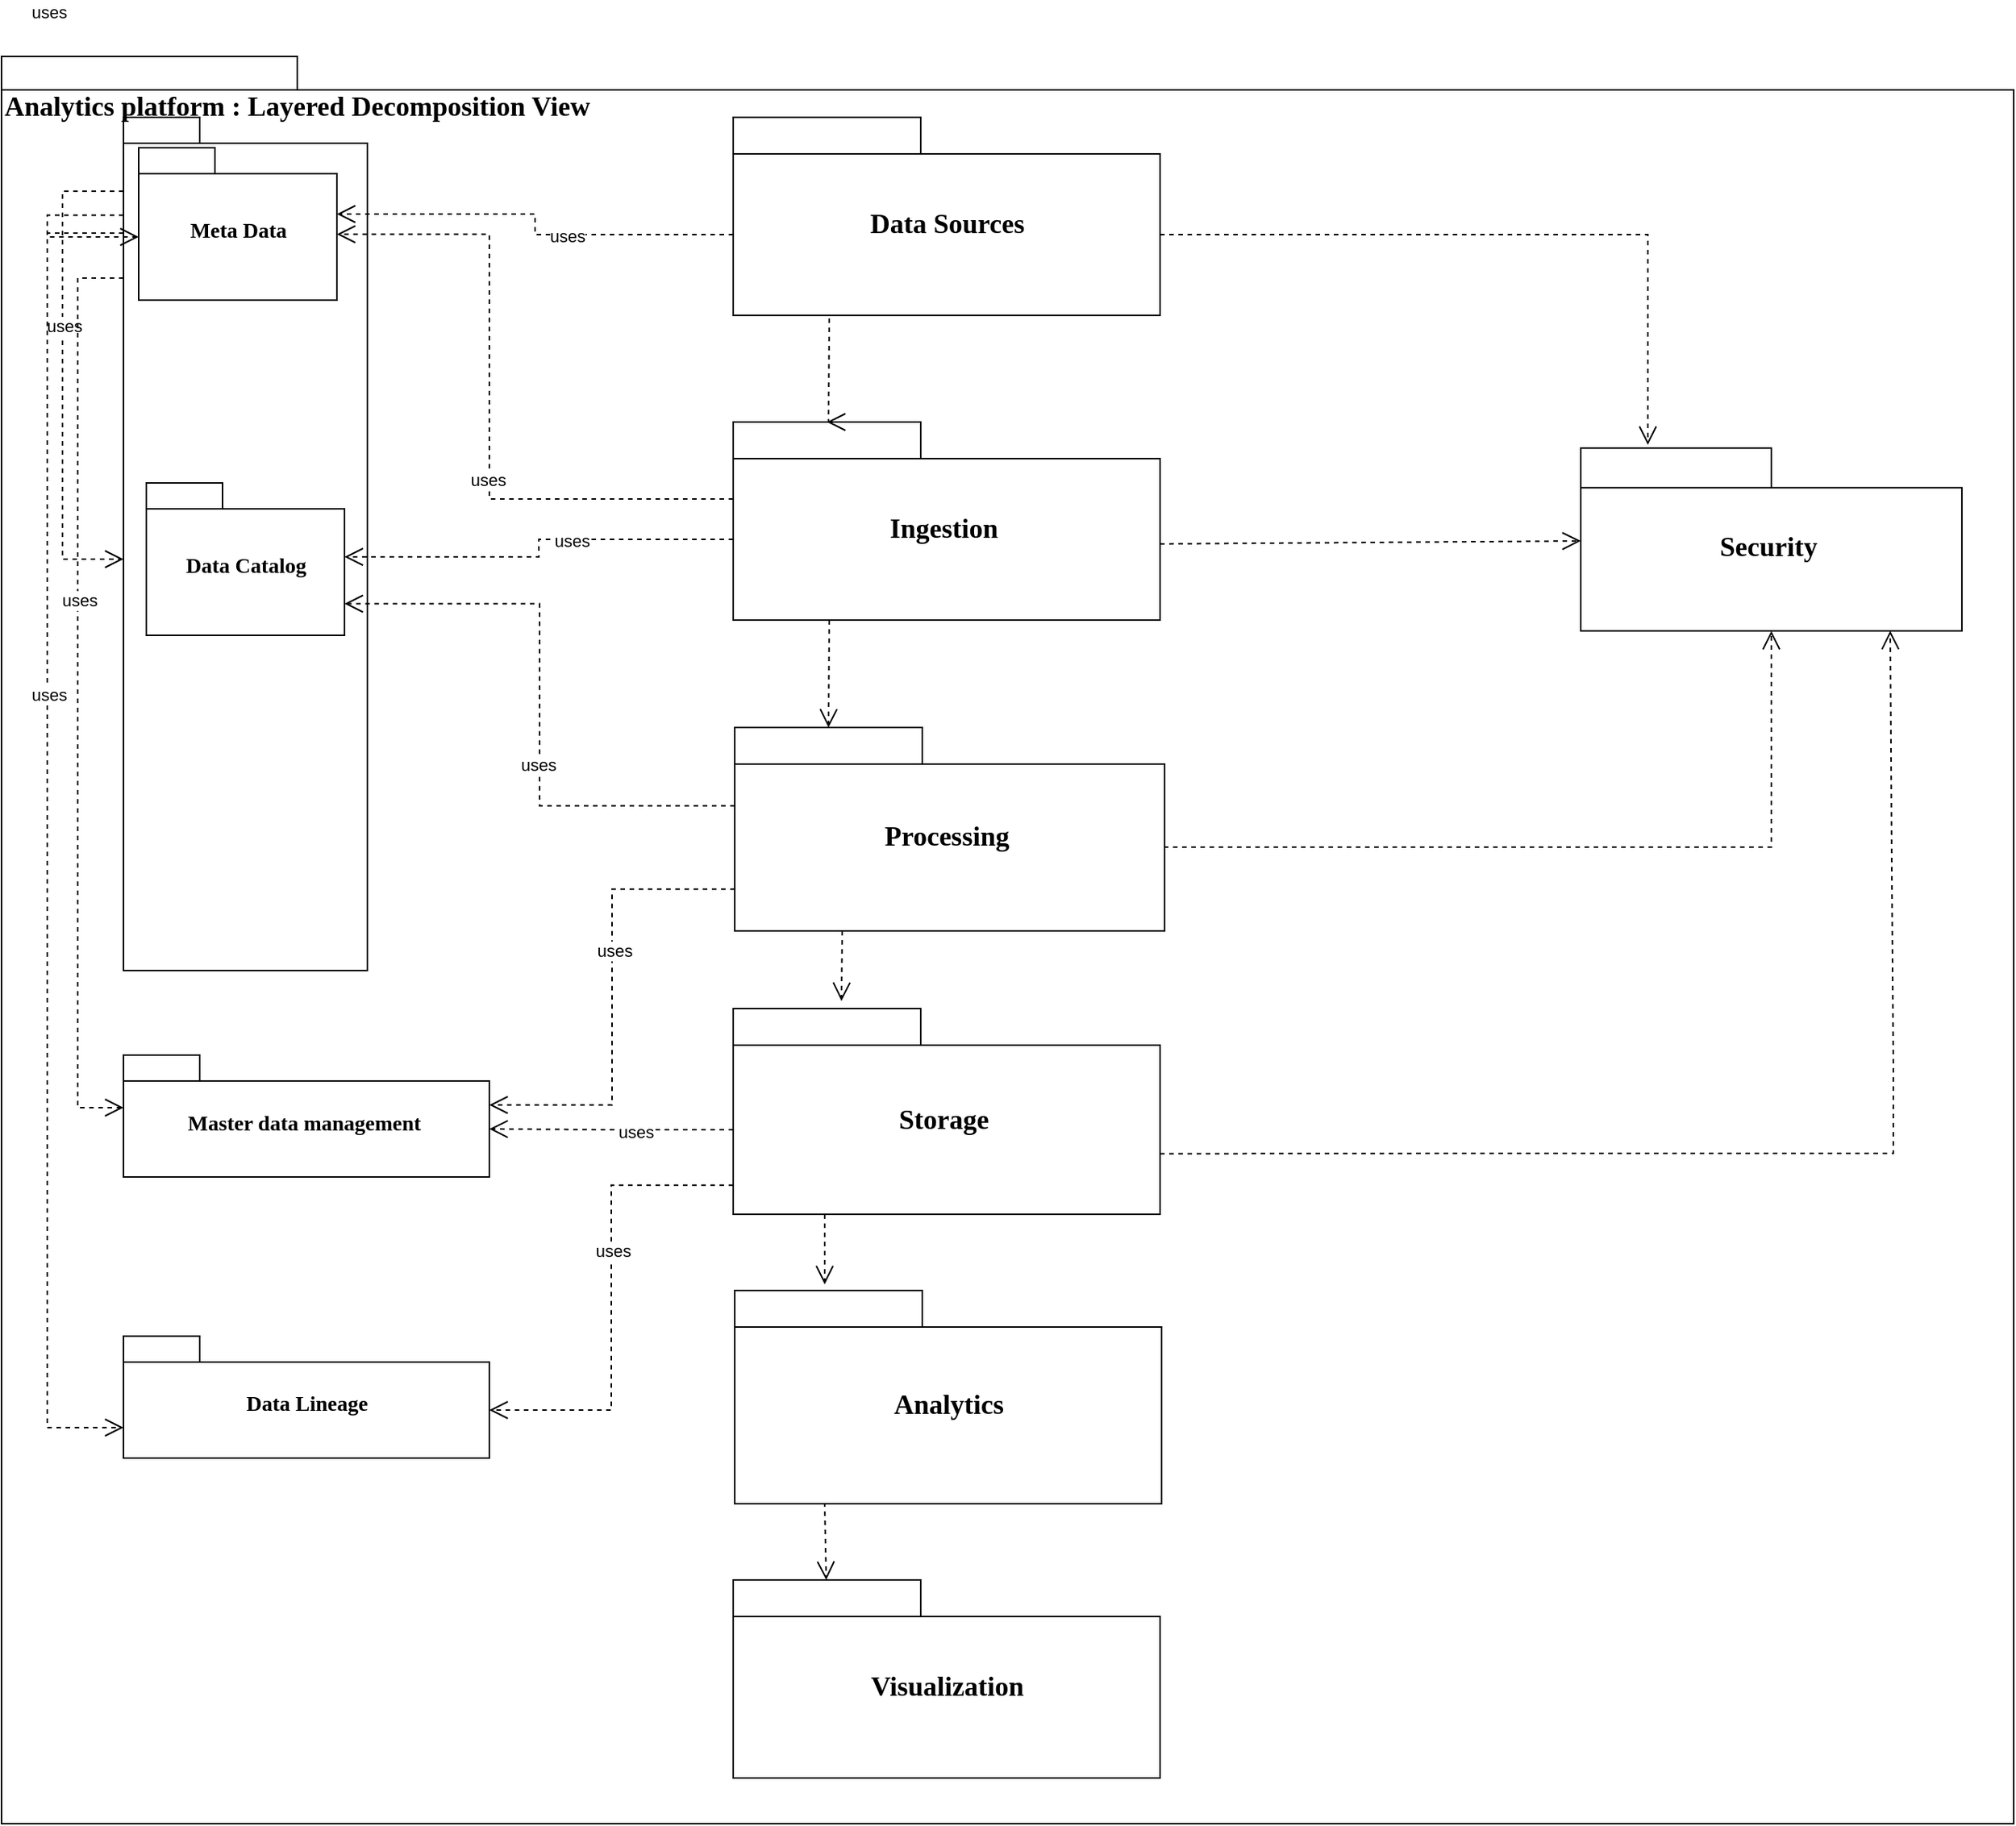 <mxfile version="21.5.0" type="github">
  <diagram name="Page-1" id="b5b7bab2-c9e2-2cf4-8b2a-24fd1a2a6d21">
    <mxGraphModel dx="1395" dy="630" grid="1" gridSize="10" guides="1" tooltips="1" connect="1" arrows="1" fold="1" page="1" pageScale="1" pageWidth="827" pageHeight="1169" background="none" math="0" shadow="0">
      <root>
        <mxCell id="0" />
        <mxCell id="1" parent="0" />
        <mxCell id="Ktcjv_wAiEfrh3ks5oHo-13" value="" style="group" vertex="1" connectable="0" parent="1">
          <mxGeometry x="280" y="80" width="160" height="560" as="geometry" />
        </mxCell>
        <mxCell id="Ktcjv_wAiEfrh3ks5oHo-14" value="&lt;font style=&quot;font-size: 14px;&quot;&gt;Data Governance&lt;/font&gt;" style="shape=folder;fontStyle=1;spacingTop=10;tabWidth=50;tabHeight=17;tabPosition=left;html=1;rounded=0;shadow=0;comic=0;labelBackgroundColor=none;strokeWidth=1;fontFamily=Verdana;fontSize=10;align=center;" vertex="1" parent="Ktcjv_wAiEfrh3ks5oHo-13">
          <mxGeometry width="160" height="560" as="geometry" />
        </mxCell>
        <mxCell id="6e0c8c40b5770093-6" value="" style="group" parent="1" vertex="1" connectable="0">
          <mxGeometry x="290" y="100" width="130" height="100" as="geometry" />
        </mxCell>
        <mxCell id="6e0c8c40b5770093-4" value="&lt;font style=&quot;font-size: 14px;&quot;&gt;Meta Data&lt;/font&gt;" style="shape=folder;fontStyle=1;spacingTop=10;tabWidth=50;tabHeight=17;tabPosition=left;html=1;rounded=0;shadow=0;comic=0;labelBackgroundColor=none;strokeWidth=1;fontFamily=Verdana;fontSize=10;align=center;" parent="6e0c8c40b5770093-6" vertex="1">
          <mxGeometry width="130" height="100" as="geometry" />
        </mxCell>
        <mxCell id="6e0c8c40b5770093-7" value="" style="group" parent="1" vertex="1" connectable="0">
          <mxGeometry x="295" y="320" width="130" height="100" as="geometry" />
        </mxCell>
        <mxCell id="6e0c8c40b5770093-8" value="&lt;font style=&quot;font-size: 14px;&quot;&gt;Data Catalog&lt;/font&gt;" style="shape=folder;fontStyle=1;spacingTop=10;tabWidth=50;tabHeight=17;tabPosition=left;html=1;rounded=0;shadow=0;comic=0;labelBackgroundColor=none;strokeWidth=1;fontFamily=Verdana;fontSize=10;align=center;" parent="6e0c8c40b5770093-7" vertex="1">
          <mxGeometry width="130" height="100" as="geometry" />
        </mxCell>
        <mxCell id="6e0c8c40b5770093-18" value="" style="group" parent="1" vertex="1" connectable="0">
          <mxGeometry x="680" y="80" width="280" height="130" as="geometry" />
        </mxCell>
        <mxCell id="6e0c8c40b5770093-11" value="&lt;font style=&quot;font-size: 18px;&quot;&gt;Data Sources&lt;/font&gt;" style="shape=folder;fontStyle=1;spacingTop=10;tabWidth=123;tabHeight=24;tabPosition=left;html=1;rounded=0;shadow=0;comic=0;labelBackgroundColor=none;strokeWidth=1;fontFamily=Verdana;fontSize=10;align=center;" parent="6e0c8c40b5770093-18" vertex="1">
          <mxGeometry width="280" height="130" as="geometry" />
        </mxCell>
        <mxCell id="6e0c8c40b5770093-19" value="" style="group" parent="1" vertex="1" connectable="0">
          <mxGeometry x="680" y="280" width="280" height="130" as="geometry" />
        </mxCell>
        <mxCell id="6e0c8c40b5770093-20" value="&lt;font style=&quot;font-size: 18px;&quot;&gt;Ingestion&amp;nbsp;&lt;/font&gt;" style="shape=folder;fontStyle=1;spacingTop=10;tabWidth=123;tabHeight=24;tabPosition=left;html=1;rounded=0;shadow=0;comic=0;labelBackgroundColor=none;strokeWidth=1;fontFamily=Verdana;fontSize=10;align=center;" parent="6e0c8c40b5770093-19" vertex="1">
          <mxGeometry width="280" height="130" as="geometry" />
        </mxCell>
        <mxCell id="6e0c8c40b5770093-30" value="" style="group" parent="1" vertex="1" connectable="0">
          <mxGeometry x="1236" y="343" width="250" height="120" as="geometry" />
        </mxCell>
        <mxCell id="6e0c8c40b5770093-24" value="" style="group" parent="6e0c8c40b5770093-30" vertex="1" connectable="0">
          <mxGeometry y="-45.843" width="250" height="120" as="geometry" />
        </mxCell>
        <mxCell id="6e0c8c40b5770093-25" value="&lt;font style=&quot;font-size: 18px;&quot;&gt;Security&amp;nbsp;&lt;/font&gt;" style="shape=folder;fontStyle=1;spacingTop=10;tabWidth=125;tabHeight=26;tabPosition=left;html=1;rounded=0;shadow=0;comic=0;labelBackgroundColor=none;strokeWidth=1;fontFamily=Verdana;fontSize=10;align=center;" parent="6e0c8c40b5770093-24" vertex="1">
          <mxGeometry width="250" height="120" as="geometry" />
        </mxCell>
        <mxCell id="6e0c8c40b5770093-67" style="edgeStyle=none;rounded=0;html=1;dashed=1;labelBackgroundColor=none;startFill=0;endArrow=open;endFill=0;endSize=10;fontFamily=Verdana;fontSize=10;exitX=0.25;exitY=1;exitDx=0;exitDy=0;exitPerimeter=0;" parent="1" source="6e0c8c40b5770093-33" edge="1">
          <mxGeometry relative="1" as="geometry">
            <mxPoint x="751" y="660" as="targetPoint" />
          </mxGeometry>
        </mxCell>
        <mxCell id="6e0c8c40b5770093-71" style="edgeStyle=elbowEdgeStyle;rounded=0;html=1;dashed=1;labelBackgroundColor=none;startFill=0;endArrow=open;endFill=0;endSize=10;fontFamily=Verdana;fontSize=10;elbow=vertical;exitX=0.991;exitY=0.468;exitDx=0;exitDy=0;exitPerimeter=0;" parent="1" source="6e0c8c40b5770093-33" target="6e0c8c40b5770093-25" edge="1">
          <mxGeometry relative="1" as="geometry">
            <Array as="points">
              <mxPoint x="940" y="559" />
            </Array>
          </mxGeometry>
        </mxCell>
        <mxCell id="6e0c8c40b5770093-33" value="&lt;font style=&quot;font-size: 18px;&quot;&gt;Processing&amp;nbsp;&lt;/font&gt;" style="shape=folder;fontStyle=1;spacingTop=10;tabWidth=123;tabHeight=24;tabPosition=left;html=1;rounded=0;shadow=0;comic=0;labelBackgroundColor=none;strokeColor=#000000;strokeWidth=1;fillColor=#ffffff;fontFamily=Verdana;fontSize=10;fontColor=#000000;align=center;" parent="1" vertex="1">
          <mxGeometry x="681" y="480.5" width="282" height="133.5" as="geometry" />
        </mxCell>
        <mxCell id="6e0c8c40b5770093-70" style="edgeStyle=none;rounded=0;html=1;dashed=1;labelBackgroundColor=none;startFill=0;endArrow=open;endFill=0;endSize=10;fontFamily=Verdana;fontSize=10;exitX=0;exitY=0;exitDx=280;exitDy=95.25;exitPerimeter=0;entryX=0.812;entryY=0.999;entryDx=0;entryDy=0;entryPerimeter=0;" parent="1" source="6e0c8c40b5770093-47" target="6e0c8c40b5770093-25" edge="1">
          <mxGeometry relative="1" as="geometry">
            <mxPoint x="981" y="760.25" as="sourcePoint" />
            <mxPoint x="1440" y="430" as="targetPoint" />
            <Array as="points">
              <mxPoint x="1181" y="760" />
              <mxPoint x="1401" y="760" />
              <mxPoint x="1441" y="760" />
              <mxPoint x="1441" y="700" />
              <mxPoint x="1440" y="570" />
            </Array>
          </mxGeometry>
        </mxCell>
        <mxCell id="6e0c8c40b5770093-47" value="&lt;font style=&quot;font-size: 18px;&quot;&gt;Storage&amp;nbsp;&lt;/font&gt;" style="shape=folder;fontStyle=1;spacingTop=10;tabWidth=123;tabHeight=24;tabPosition=left;html=1;rounded=0;shadow=0;comic=0;labelBackgroundColor=none;strokeWidth=1;fontFamily=Verdana;fontSize=10;align=center;" parent="1" vertex="1">
          <mxGeometry x="680" y="665" width="280" height="135" as="geometry" />
        </mxCell>
        <mxCell id="6e0c8c40b5770093-59" style="rounded=0;html=1;dashed=1;labelBackgroundColor=none;startFill=0;endArrow=open;endFill=0;endSize=10;fontFamily=Verdana;fontSize=10;entryX=0;entryY=0;entryPerimeter=0;edgeStyle=elbowEdgeStyle;entryDx=61.5;entryDy=0;exitX=0.225;exitY=1.015;exitDx=0;exitDy=0;exitPerimeter=0;" parent="1" edge="1" target="6e0c8c40b5770093-20" source="6e0c8c40b5770093-11">
          <mxGeometry relative="1" as="geometry">
            <mxPoint x="740" y="270" as="sourcePoint" />
            <mxPoint x="843.328" y="320.845" as="targetPoint" />
          </mxGeometry>
        </mxCell>
        <mxCell id="6e0c8c40b5770093-61" style="edgeStyle=none;rounded=0;html=1;dashed=1;labelBackgroundColor=none;startFill=0;endArrow=open;endFill=0;endSize=10;fontFamily=Verdana;fontSize=10;entryX=0;entryY=0;entryDx=61.5;entryDy=0;entryPerimeter=0;exitX=0.225;exitY=1;exitDx=0;exitDy=0;exitPerimeter=0;" parent="1" source="6e0c8c40b5770093-20" target="6e0c8c40b5770093-33" edge="1">
          <mxGeometry relative="1" as="geometry">
            <mxPoint x="790" y="500" as="targetPoint" />
          </mxGeometry>
        </mxCell>
        <mxCell id="6e0c8c40b5770093-62" style="edgeStyle=none;rounded=0;html=1;dashed=1;labelBackgroundColor=none;startFill=0;endArrow=open;endFill=0;endSize=10;fontFamily=Verdana;fontSize=10;" parent="1" target="6e0c8c40b5770093-25" edge="1">
          <mxGeometry relative="1" as="geometry">
            <mxPoint x="960" y="360" as="sourcePoint" />
          </mxGeometry>
        </mxCell>
        <mxCell id="6e0c8c40b5770093-63" style="edgeStyle=orthogonalEdgeStyle;rounded=0;html=1;dashed=1;labelBackgroundColor=none;startFill=0;endArrow=open;endFill=0;endSize=10;fontFamily=Verdana;fontSize=10;exitX=0;exitY=0;exitDx=280;exitDy=77;exitPerimeter=0;entryX=0.176;entryY=-0.018;entryDx=0;entryDy=0;entryPerimeter=0;" parent="1" source="6e0c8c40b5770093-11" target="6e0c8c40b5770093-25" edge="1">
          <mxGeometry relative="1" as="geometry">
            <Array as="points">
              <mxPoint x="1280" y="157" />
            </Array>
            <mxPoint x="1280" y="293" as="targetPoint" />
          </mxGeometry>
        </mxCell>
        <mxCell id="6e0c8c40b5770093-73" value="&lt;font style=&quot;font-size: 18px;&quot;&gt;Analytics platform : Layered Decomposition View&lt;/font&gt;" style="text;html=1;align=left;verticalAlign=top;spacingTop=-4;fontSize=10;fontFamily=Verdana;fontStyle=1" parent="1" vertex="1">
          <mxGeometry x="200" y="60" width="200" height="20" as="geometry" />
        </mxCell>
        <mxCell id="Ktcjv_wAiEfrh3ks5oHo-6" value="&lt;font style=&quot;font-size: 18px;&quot;&gt;Analytics&lt;/font&gt;" style="shape=folder;fontStyle=1;spacingTop=10;tabWidth=123;tabHeight=24;tabPosition=left;html=1;rounded=0;shadow=0;comic=0;labelBackgroundColor=none;strokeWidth=1;fontFamily=Verdana;fontSize=10;align=center;" vertex="1" parent="1">
          <mxGeometry x="681" y="850" width="280" height="140" as="geometry" />
        </mxCell>
        <mxCell id="Ktcjv_wAiEfrh3ks5oHo-8" value="&lt;font style=&quot;font-size: 18px;&quot;&gt;Visualization&lt;/font&gt;" style="shape=folder;fontStyle=1;spacingTop=10;tabWidth=123;tabHeight=24;tabPosition=left;html=1;rounded=0;shadow=0;comic=0;labelBackgroundColor=none;strokeWidth=1;fontFamily=Verdana;fontSize=10;align=center;" vertex="1" parent="1">
          <mxGeometry x="680" y="1040" width="280" height="130" as="geometry" />
        </mxCell>
        <mxCell id="Ktcjv_wAiEfrh3ks5oHo-12" style="edgeStyle=none;rounded=0;html=1;dashed=1;labelBackgroundColor=none;startFill=0;endArrow=open;endFill=0;endSize=10;fontFamily=Verdana;fontSize=10;" edge="1" parent="1">
          <mxGeometry relative="1" as="geometry">
            <mxPoint x="741" y="990" as="sourcePoint" />
            <mxPoint x="741" y="1040" as="targetPoint" />
            <Array as="points">
              <mxPoint x="740" y="990" />
            </Array>
          </mxGeometry>
        </mxCell>
        <mxCell id="Ktcjv_wAiEfrh3ks5oHo-15" value="" style="group" vertex="1" connectable="0" parent="1">
          <mxGeometry x="280" y="684.5" width="240" height="80" as="geometry" />
        </mxCell>
        <mxCell id="Ktcjv_wAiEfrh3ks5oHo-16" value="&lt;font style=&quot;font-size: 14px;&quot;&gt;Master data management&amp;nbsp;&lt;/font&gt;" style="shape=folder;fontStyle=1;spacingTop=10;tabWidth=50;tabHeight=17;tabPosition=left;html=1;rounded=0;shadow=0;comic=0;labelBackgroundColor=none;strokeWidth=1;fontFamily=Verdana;fontSize=10;align=center;" vertex="1" parent="Ktcjv_wAiEfrh3ks5oHo-15">
          <mxGeometry y="11" width="240" height="80" as="geometry" />
        </mxCell>
        <mxCell id="Ktcjv_wAiEfrh3ks5oHo-17" value="" style="group" vertex="1" connectable="0" parent="1">
          <mxGeometry x="280" y="880" width="240" height="80" as="geometry" />
        </mxCell>
        <mxCell id="Ktcjv_wAiEfrh3ks5oHo-18" value="&lt;font style=&quot;font-size: 14px;&quot;&gt;Data Lineage&lt;/font&gt;" style="shape=folder;fontStyle=1;spacingTop=10;tabWidth=50;tabHeight=17;tabPosition=left;html=1;rounded=0;shadow=0;comic=0;labelBackgroundColor=none;strokeWidth=1;fontFamily=Verdana;fontSize=10;align=center;" vertex="1" parent="Ktcjv_wAiEfrh3ks5oHo-17">
          <mxGeometry width="240" height="80" as="geometry" />
        </mxCell>
        <mxCell id="Ktcjv_wAiEfrh3ks5oHo-19" style="edgeStyle=none;rounded=0;html=1;dashed=1;labelBackgroundColor=none;startFill=0;endArrow=open;endFill=0;endSize=10;fontFamily=Verdana;fontSize=10;exitX=0.25;exitY=1;exitDx=0;exitDy=0;exitPerimeter=0;" edge="1" parent="1">
          <mxGeometry relative="1" as="geometry">
            <mxPoint x="740" y="800" as="sourcePoint" />
            <mxPoint x="740" y="846" as="targetPoint" />
          </mxGeometry>
        </mxCell>
        <mxCell id="Ktcjv_wAiEfrh3ks5oHo-20" style="rounded=0;html=1;dashed=1;labelBackgroundColor=none;startFill=0;endArrow=open;endFill=0;endSize=10;fontFamily=Verdana;fontSize=10;entryX=0;entryY=0;entryPerimeter=0;edgeStyle=elbowEdgeStyle;entryDx=130;entryDy=43.5;exitX=0;exitY=0;exitDx=0;exitDy=77;exitPerimeter=0;" edge="1" parent="1" source="6e0c8c40b5770093-11" target="6e0c8c40b5770093-4">
          <mxGeometry relative="1" as="geometry">
            <mxPoint x="753" y="222" as="sourcePoint" />
            <mxPoint x="752" y="290" as="targetPoint" />
          </mxGeometry>
        </mxCell>
        <mxCell id="Ktcjv_wAiEfrh3ks5oHo-21" value="uses" style="edgeLabel;html=1;align=center;verticalAlign=middle;resizable=0;points=[];" vertex="1" connectable="0" parent="Ktcjv_wAiEfrh3ks5oHo-20">
          <mxGeometry x="-0.203" y="1" relative="1" as="geometry">
            <mxPoint as="offset" />
          </mxGeometry>
        </mxCell>
        <mxCell id="Ktcjv_wAiEfrh3ks5oHo-24" style="rounded=0;html=1;dashed=1;labelBackgroundColor=none;startFill=0;endArrow=open;endFill=0;endSize=10;fontFamily=Verdana;fontSize=10;entryX=0;entryY=0;entryPerimeter=0;edgeStyle=elbowEdgeStyle;entryDx=130;entryDy=56.75;exitX=0;exitY=0;exitDx=0;exitDy=50.5;exitPerimeter=0;" edge="1" parent="1" source="6e0c8c40b5770093-20" target="6e0c8c40b5770093-4">
          <mxGeometry relative="1" as="geometry">
            <mxPoint x="690" y="167" as="sourcePoint" />
            <mxPoint x="420" y="154" as="targetPoint" />
            <Array as="points">
              <mxPoint x="520" y="250" />
            </Array>
          </mxGeometry>
        </mxCell>
        <mxCell id="Ktcjv_wAiEfrh3ks5oHo-25" value="uses" style="edgeLabel;html=1;align=center;verticalAlign=middle;resizable=0;points=[];" vertex="1" connectable="0" parent="Ktcjv_wAiEfrh3ks5oHo-24">
          <mxGeometry x="-0.203" y="1" relative="1" as="geometry">
            <mxPoint as="offset" />
          </mxGeometry>
        </mxCell>
        <mxCell id="Ktcjv_wAiEfrh3ks5oHo-26" style="rounded=0;html=1;dashed=1;labelBackgroundColor=none;startFill=0;endArrow=open;endFill=0;endSize=10;fontFamily=Verdana;fontSize=10;entryX=0;entryY=0;entryPerimeter=0;edgeStyle=elbowEdgeStyle;entryDx=130;entryDy=48.5;exitX=0;exitY=0;exitDx=0;exitDy=77;exitPerimeter=0;" edge="1" parent="1" source="6e0c8c40b5770093-20" target="6e0c8c40b5770093-8">
          <mxGeometry relative="1" as="geometry">
            <mxPoint x="684" y="366.5" as="sourcePoint" />
            <mxPoint x="414" y="353.5" as="targetPoint" />
          </mxGeometry>
        </mxCell>
        <mxCell id="Ktcjv_wAiEfrh3ks5oHo-27" value="uses" style="edgeLabel;html=1;align=center;verticalAlign=middle;resizable=0;points=[];" vertex="1" connectable="0" parent="Ktcjv_wAiEfrh3ks5oHo-26">
          <mxGeometry x="-0.203" y="1" relative="1" as="geometry">
            <mxPoint as="offset" />
          </mxGeometry>
        </mxCell>
        <mxCell id="Ktcjv_wAiEfrh3ks5oHo-29" style="rounded=0;html=1;dashed=1;labelBackgroundColor=none;startFill=0;endArrow=open;endFill=0;endSize=10;fontFamily=Verdana;fontSize=10;entryX=0;entryY=0;entryPerimeter=0;edgeStyle=elbowEdgeStyle;entryDx=0;entryDy=58.5;exitX=0;exitY=0;exitDx=0;exitDy=64.25;exitPerimeter=0;" edge="1" parent="1" source="Ktcjv_wAiEfrh3ks5oHo-14" target="6e0c8c40b5770093-4">
          <mxGeometry relative="1" as="geometry">
            <mxPoint x="510" y="633" as="sourcePoint" />
            <mxPoint x="240" y="620" as="targetPoint" />
            <Array as="points">
              <mxPoint x="230" y="370" />
            </Array>
          </mxGeometry>
        </mxCell>
        <mxCell id="Ktcjv_wAiEfrh3ks5oHo-30" value="uses" style="edgeLabel;html=1;align=center;verticalAlign=middle;resizable=0;points=[];" vertex="1" connectable="0" parent="Ktcjv_wAiEfrh3ks5oHo-29">
          <mxGeometry x="-0.203" y="1" relative="1" as="geometry">
            <mxPoint y="-135" as="offset" />
          </mxGeometry>
        </mxCell>
        <mxCell id="Ktcjv_wAiEfrh3ks5oHo-31" style="rounded=0;html=1;dashed=1;labelBackgroundColor=none;startFill=0;endArrow=open;endFill=0;endSize=10;fontFamily=Verdana;fontSize=10;edgeStyle=elbowEdgeStyle;exitX=0;exitY=0;exitDx=0;exitDy=48.5;exitPerimeter=0;" edge="1" parent="1" source="Ktcjv_wAiEfrh3ks5oHo-14">
          <mxGeometry relative="1" as="geometry">
            <mxPoint x="490" y="480.5" as="sourcePoint" />
            <mxPoint x="280" y="370" as="targetPoint" />
            <Array as="points">
              <mxPoint x="240" y="440" />
            </Array>
          </mxGeometry>
        </mxCell>
        <mxCell id="Ktcjv_wAiEfrh3ks5oHo-32" value="uses" style="edgeLabel;html=1;align=center;verticalAlign=middle;resizable=0;points=[];" vertex="1" connectable="0" parent="Ktcjv_wAiEfrh3ks5oHo-31">
          <mxGeometry x="-0.203" y="1" relative="1" as="geometry">
            <mxPoint as="offset" />
          </mxGeometry>
        </mxCell>
        <mxCell id="Ktcjv_wAiEfrh3ks5oHo-34" style="rounded=0;html=1;dashed=1;labelBackgroundColor=none;startFill=0;endArrow=open;endFill=0;endSize=10;fontFamily=Verdana;fontSize=10;edgeStyle=elbowEdgeStyle;exitX=0;exitY=0;exitDx=0;exitDy=76;exitPerimeter=0;" edge="1" parent="1" source="Ktcjv_wAiEfrh3ks5oHo-14">
          <mxGeometry relative="1" as="geometry">
            <mxPoint x="230" y="585" as="sourcePoint" />
            <mxPoint x="280" y="940" as="targetPoint" />
            <Array as="points">
              <mxPoint x="230" y="930" />
            </Array>
          </mxGeometry>
        </mxCell>
        <mxCell id="Ktcjv_wAiEfrh3ks5oHo-35" value="uses" style="edgeLabel;html=1;align=center;verticalAlign=middle;resizable=0;points=[];" vertex="1" connectable="0" parent="Ktcjv_wAiEfrh3ks5oHo-34">
          <mxGeometry x="-0.203" y="1" relative="1" as="geometry">
            <mxPoint as="offset" />
          </mxGeometry>
        </mxCell>
        <mxCell id="Ktcjv_wAiEfrh3ks5oHo-36" style="rounded=0;html=1;dashed=1;labelBackgroundColor=none;startFill=0;endArrow=open;endFill=0;endSize=10;fontFamily=Verdana;fontSize=10;edgeStyle=elbowEdgeStyle;exitX=0;exitY=0;exitDx=0;exitDy=105.5;exitPerimeter=0;" edge="1" parent="1" source="Ktcjv_wAiEfrh3ks5oHo-14">
          <mxGeometry relative="1" as="geometry">
            <mxPoint x="530" y="664" as="sourcePoint" />
            <mxPoint x="280" y="730" as="targetPoint" />
            <Array as="points">
              <mxPoint x="250" y="670" />
            </Array>
          </mxGeometry>
        </mxCell>
        <mxCell id="Ktcjv_wAiEfrh3ks5oHo-37" value="uses" style="edgeLabel;html=1;align=center;verticalAlign=middle;resizable=0;points=[];" vertex="1" connectable="0" parent="Ktcjv_wAiEfrh3ks5oHo-36">
          <mxGeometry x="-0.203" y="1" relative="1" as="geometry">
            <mxPoint as="offset" />
          </mxGeometry>
        </mxCell>
        <mxCell id="Ktcjv_wAiEfrh3ks5oHo-38" style="rounded=0;html=1;dashed=1;labelBackgroundColor=none;startFill=0;endArrow=open;endFill=0;endSize=10;fontFamily=Verdana;fontSize=10;edgeStyle=elbowEdgeStyle;exitX=0;exitY=0;exitDx=0;exitDy=106.125;exitPerimeter=0;entryX=0;entryY=0;entryDx=240;entryDy=32.75;entryPerimeter=0;" edge="1" parent="1" source="6e0c8c40b5770093-33" target="Ktcjv_wAiEfrh3ks5oHo-16">
          <mxGeometry relative="1" as="geometry">
            <mxPoint x="630" y="664" as="sourcePoint" />
            <mxPoint x="520" y="741" as="targetPoint" />
          </mxGeometry>
        </mxCell>
        <mxCell id="Ktcjv_wAiEfrh3ks5oHo-39" value="uses" style="edgeLabel;html=1;align=center;verticalAlign=middle;resizable=0;points=[];" vertex="1" connectable="0" parent="Ktcjv_wAiEfrh3ks5oHo-38">
          <mxGeometry x="-0.203" y="1" relative="1" as="geometry">
            <mxPoint as="offset" />
          </mxGeometry>
        </mxCell>
        <mxCell id="Ktcjv_wAiEfrh3ks5oHo-40" style="rounded=0;html=1;dashed=1;labelBackgroundColor=none;startFill=0;endArrow=open;endFill=0;endSize=10;fontFamily=Verdana;fontSize=10;edgeStyle=elbowEdgeStyle;exitX=0;exitY=0;exitDx=0;exitDy=51.375;exitPerimeter=0;entryX=0;entryY=0;entryDx=130;entryDy=79.25;entryPerimeter=0;" edge="1" parent="1" source="6e0c8c40b5770093-33" target="6e0c8c40b5770093-8">
          <mxGeometry relative="1" as="geometry">
            <mxPoint x="680" y="409" as="sourcePoint" />
            <mxPoint x="410" y="396" as="targetPoint" />
          </mxGeometry>
        </mxCell>
        <mxCell id="Ktcjv_wAiEfrh3ks5oHo-41" value="uses" style="edgeLabel;html=1;align=center;verticalAlign=middle;resizable=0;points=[];" vertex="1" connectable="0" parent="Ktcjv_wAiEfrh3ks5oHo-40">
          <mxGeometry x="-0.203" y="1" relative="1" as="geometry">
            <mxPoint as="offset" />
          </mxGeometry>
        </mxCell>
        <mxCell id="Ktcjv_wAiEfrh3ks5oHo-42" style="rounded=0;html=1;dashed=1;labelBackgroundColor=none;startFill=0;endArrow=open;endFill=0;endSize=10;fontFamily=Verdana;fontSize=10;entryX=0;entryY=0;entryPerimeter=0;edgeStyle=elbowEdgeStyle;entryDx=240;entryDy=48.5;exitX=0;exitY=0.858;exitDx=0;exitDy=0;exitPerimeter=0;" edge="1" parent="1" source="6e0c8c40b5770093-47" target="Ktcjv_wAiEfrh3ks5oHo-18">
          <mxGeometry relative="1" as="geometry">
            <mxPoint x="650" y="850" as="sourcePoint" />
            <mxPoint x="380" y="837" as="targetPoint" />
          </mxGeometry>
        </mxCell>
        <mxCell id="Ktcjv_wAiEfrh3ks5oHo-43" value="uses" style="edgeLabel;html=1;align=center;verticalAlign=middle;resizable=0;points=[];" vertex="1" connectable="0" parent="Ktcjv_wAiEfrh3ks5oHo-42">
          <mxGeometry x="-0.203" y="1" relative="1" as="geometry">
            <mxPoint as="offset" />
          </mxGeometry>
        </mxCell>
        <mxCell id="Ktcjv_wAiEfrh3ks5oHo-44" style="rounded=0;html=1;dashed=1;labelBackgroundColor=none;startFill=0;endArrow=open;endFill=0;endSize=10;fontFamily=Verdana;fontSize=10;entryX=0;entryY=0;entryPerimeter=0;edgeStyle=elbowEdgeStyle;entryDx=240;entryDy=48.5;exitX=0;exitY=0;exitDx=0;exitDy=79.5;exitPerimeter=0;" edge="1" parent="1" source="6e0c8c40b5770093-47" target="Ktcjv_wAiEfrh3ks5oHo-16">
          <mxGeometry relative="1" as="geometry">
            <mxPoint x="740" y="738.5" as="sourcePoint" />
            <mxPoint x="470" y="725.5" as="targetPoint" />
          </mxGeometry>
        </mxCell>
        <mxCell id="Ktcjv_wAiEfrh3ks5oHo-45" value="uses" style="edgeLabel;html=1;align=center;verticalAlign=middle;resizable=0;points=[];" vertex="1" connectable="0" parent="Ktcjv_wAiEfrh3ks5oHo-44">
          <mxGeometry x="-0.203" y="1" relative="1" as="geometry">
            <mxPoint as="offset" />
          </mxGeometry>
        </mxCell>
        <mxCell id="6e0c8c40b5770093-72" value="" style="shape=folder;fontStyle=1;spacingTop=10;tabWidth=194;tabHeight=22;tabPosition=left;html=1;rounded=0;shadow=0;comic=0;labelBackgroundColor=none;strokeWidth=1;fillColor=none;fontFamily=Verdana;fontSize=10;align=center;" parent="1" vertex="1">
          <mxGeometry x="200" y="40" width="1320" height="1160" as="geometry" />
        </mxCell>
      </root>
    </mxGraphModel>
  </diagram>
</mxfile>
